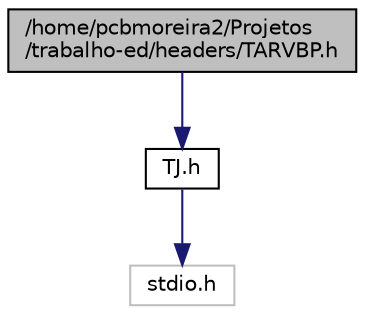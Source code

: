 digraph "/home/pcbmoreira2/Projetos/trabalho-ed/headers/TARVBP.h"
{
 // LATEX_PDF_SIZE
  edge [fontname="Helvetica",fontsize="10",labelfontname="Helvetica",labelfontsize="10"];
  node [fontname="Helvetica",fontsize="10",shape=record];
  Node1 [label="/home/pcbmoreira2/Projetos\l/trabalho-ed/headers/TARVBP.h",height=0.2,width=0.4,color="black", fillcolor="grey75", style="filled", fontcolor="black",tooltip="Arquivo cabeçalho da árvore B+."];
  Node1 -> Node2 [color="midnightblue",fontsize="10",style="solid",fontname="Helvetica"];
  Node2 [label="TJ.h",height=0.2,width=0.4,color="black", fillcolor="white", style="filled",URL="$TJ_8h_source.html",tooltip=" "];
  Node2 -> Node3 [color="midnightblue",fontsize="10",style="solid",fontname="Helvetica"];
  Node3 [label="stdio.h",height=0.2,width=0.4,color="grey75", fillcolor="white", style="filled",tooltip=" "];
}
